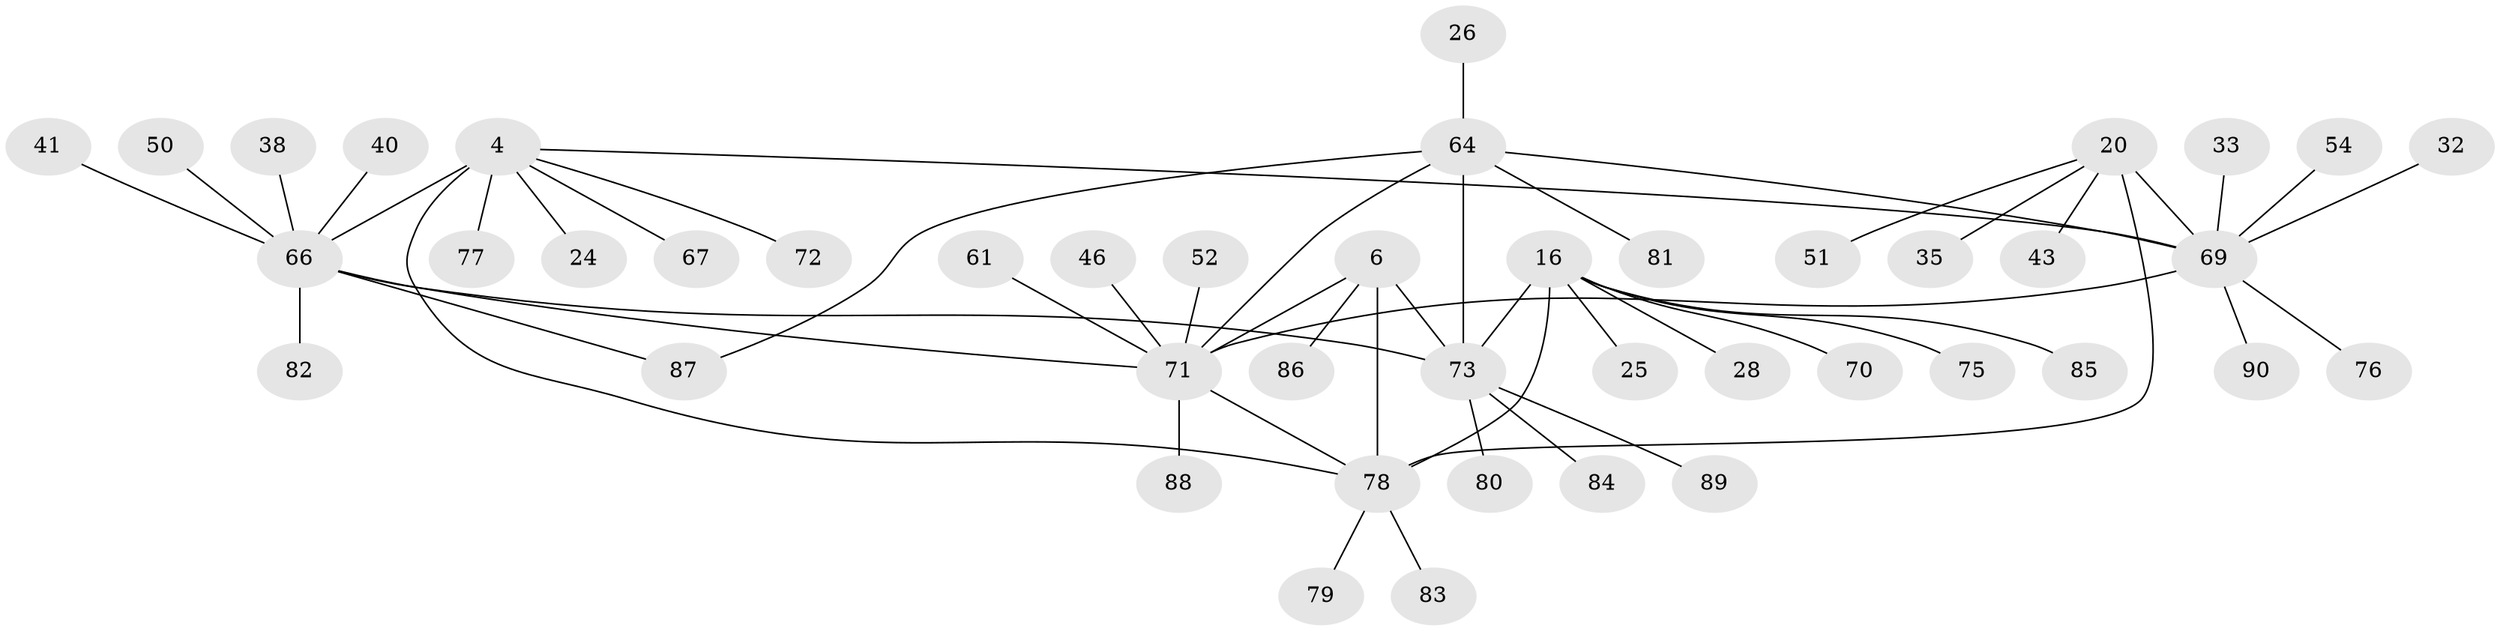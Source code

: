 // original degree distribution, {12: 0.011111111111111112, 6: 0.06666666666666667, 5: 0.03333333333333333, 3: 0.08888888888888889, 8: 0.05555555555555555, 9: 0.022222222222222223, 7: 0.022222222222222223, 1: 0.5666666666666667, 4: 0.022222222222222223, 2: 0.1111111111111111}
// Generated by graph-tools (version 1.1) at 2025/56/03/09/25 04:56:06]
// undirected, 45 vertices, 53 edges
graph export_dot {
graph [start="1"]
  node [color=gray90,style=filled];
  4 [super="+2"];
  6 [super="+5"];
  16 [super="+13"];
  20 [super="+17"];
  24;
  25;
  26;
  28;
  32;
  33;
  35;
  38;
  40;
  41;
  43;
  46;
  50;
  51;
  52;
  54;
  61;
  64 [super="+12"];
  66 [super="+3+22"];
  67;
  69 [super="+59+36+19"];
  70 [super="+37"];
  71 [super="+45+63+8"];
  72;
  73 [super="+31+62+11+21+49+23+47+58"];
  75;
  76;
  77;
  78 [super="+39+55+57"];
  79;
  80;
  81 [super="+65+68"];
  82;
  83;
  84;
  85;
  86 [super="+30+44"];
  87 [super="+48+53"];
  88 [super="+74"];
  89;
  90;
  4 -- 24;
  4 -- 72;
  4 -- 77;
  4 -- 67;
  4 -- 69;
  4 -- 78;
  4 -- 66 [weight=4];
  6 -- 78;
  6 -- 86;
  6 -- 71 [weight=4];
  6 -- 73;
  16 -- 28;
  16 -- 75;
  16 -- 85;
  16 -- 25;
  16 -- 70;
  16 -- 73;
  16 -- 78 [weight=4];
  20 -- 35;
  20 -- 43;
  20 -- 51;
  20 -- 69 [weight=5];
  20 -- 78;
  26 -- 64;
  32 -- 69;
  33 -- 69;
  38 -- 66;
  40 -- 66;
  41 -- 66;
  46 -- 71;
  50 -- 66;
  52 -- 71;
  54 -- 69;
  61 -- 71;
  64 -- 69 [weight=2];
  64 -- 81;
  64 -- 87;
  64 -- 71;
  64 -- 73 [weight=4];
  66 -- 71 [weight=2];
  66 -- 73;
  66 -- 82;
  66 -- 87;
  69 -- 71 [weight=3];
  69 -- 76;
  69 -- 90;
  71 -- 88;
  71 -- 78;
  73 -- 80;
  73 -- 84;
  73 -- 89;
  78 -- 79;
  78 -- 83;
}
